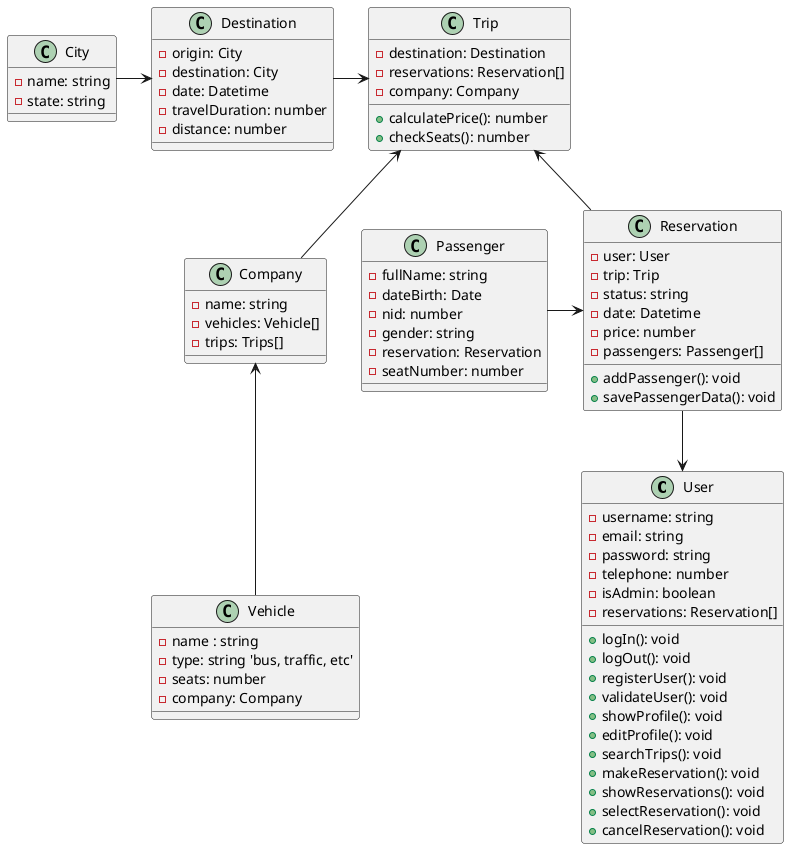 @startuml PlatformUM

''' Aplication class diagram that provides travel services'''

class User {
    - username: string
    - email: string
    - password: string
    - telephone: number
    - isAdmin: boolean
    - reservations: Reservation[]
    + logIn(): void
    + logOut(): void
    + registerUser(): void
    + validateUser(): void
    + showProfile(): void
    + editProfile(): void
    + searchTrips(): void
    + makeReservation(): void
    + showReservations(): void
    + selectReservation(): void
    + cancelReservation(): void
}

' Add data of the vehicle
class Vehicle {
    - name : string
    - type: string 'bus, traffic, etc'
    - seats: number
    - company: Company
}

' *Add data of the company
class Company {
    - name: string
    - vehicles: Vehicle[]
    - trips: Trips[]
}

class Destination {
    - origin: City
    - destination: City
    - date: Datetime
    - travelDuration: number
    - distance: number
}

class Trip {
    - destination: Destination
    - reservations: Reservation[]
    - company: Company
    + calculatePrice(): number
    + checkSeats(): number
}

class Reservation {
    - user: User
    - trip: Trip
    - status: string
    - date: Datetime
    - price: number
    - passengers: Passenger[]
    + addPassenger(): void
    + savePassengerData(): void
}

class City {
    - name: string
    - state: string
}

class Passenger {
    - fullName: string
    - dateBirth: Date
    - nid: number
    - gender: string
    - reservation: Reservation
    - seatNumber: number
}

City -r-> Destination
Destination -r-> Trip
Passenger --r--> Reservation
Reservation -u-> Trip
Reservation -d-> User
Vehicle -u-> Company
Company -u-> Trip
 
@enduml
